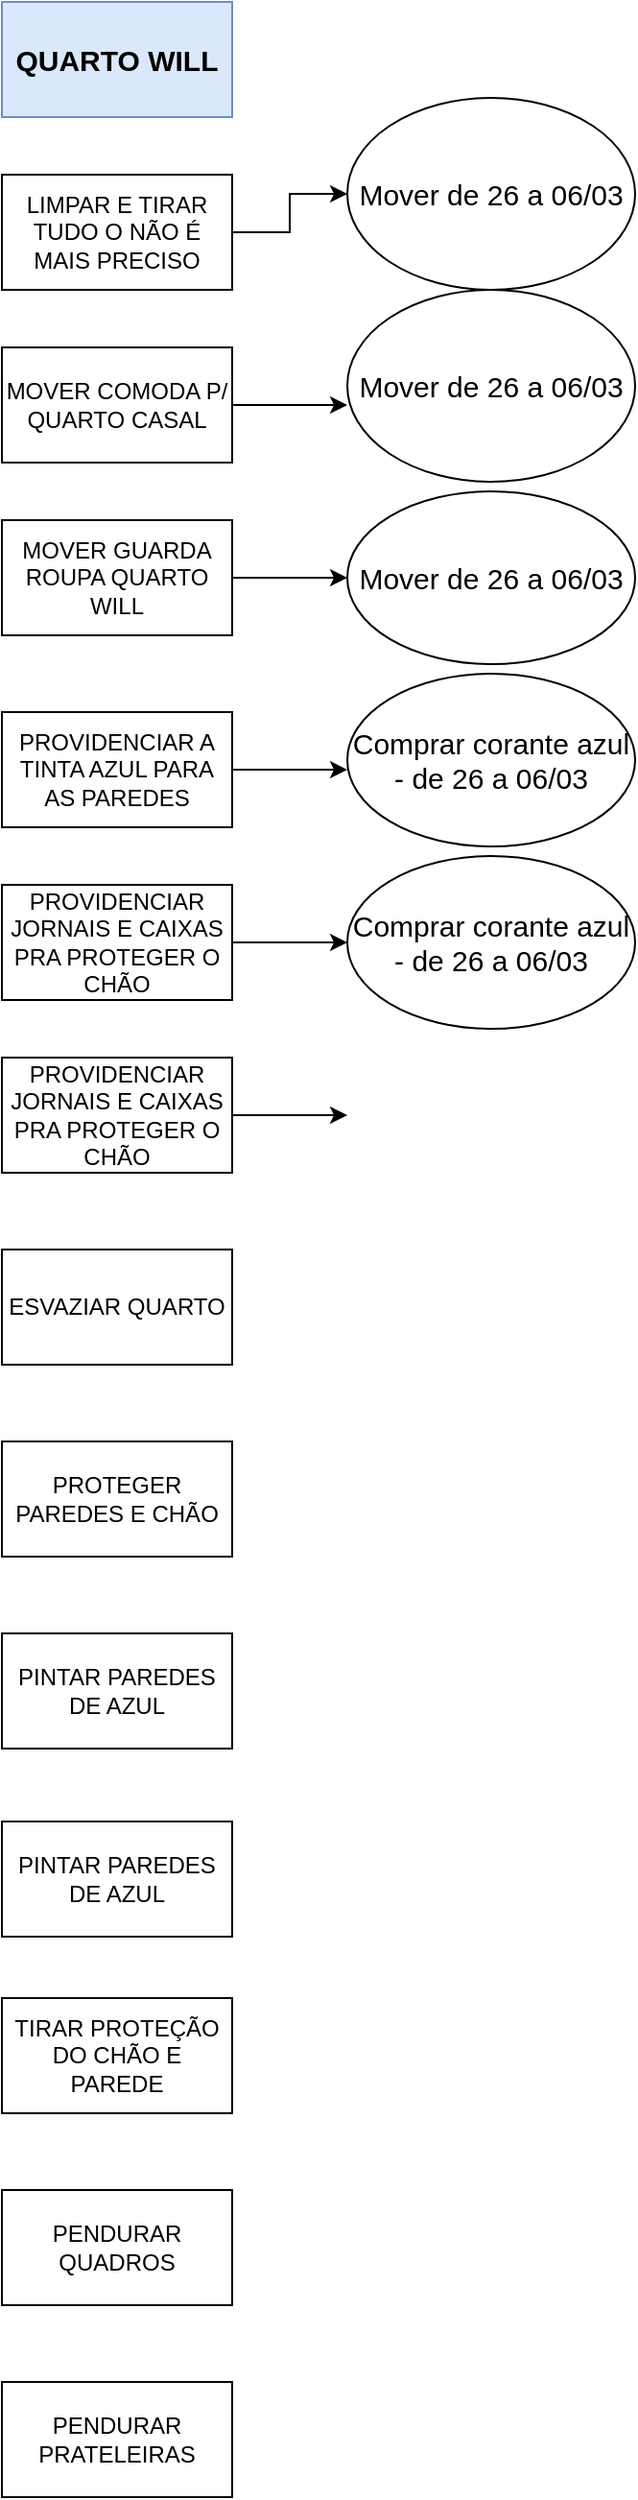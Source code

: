 <mxfile version="12.7.6" type="github"><diagram id="C5RBs43oDa-KdzZeNtuy" name="Page-1"><mxGraphModel dx="782" dy="-809" grid="1" gridSize="10" guides="1" tooltips="1" connect="1" arrows="1" fold="1" page="1" pageScale="1" pageWidth="827" pageHeight="1169" math="0" shadow="0"><root><mxCell id="WIyWlLk6GJQsqaUBKTNV-0"/><mxCell id="WIyWlLk6GJQsqaUBKTNV-1" parent="WIyWlLk6GJQsqaUBKTNV-0"/><mxCell id="wQS6HRR44leq0847GH6k-0" value="QUARTO WILL" style="rounded=0;whiteSpace=wrap;html=1;fillColor=#dae8fc;strokeColor=#6c8ebf;fontStyle=1;fontSize=15;" vertex="1" parent="WIyWlLk6GJQsqaUBKTNV-1"><mxGeometry x="340" y="1180" width="120" height="60" as="geometry"/></mxCell><mxCell id="wQS6HRR44leq0847GH6k-16" style="edgeStyle=orthogonalEdgeStyle;rounded=0;orthogonalLoop=1;jettySize=auto;html=1;exitX=1;exitY=0.5;exitDx=0;exitDy=0;fontSize=15;entryX=0;entryY=0.5;entryDx=0;entryDy=0;" edge="1" parent="WIyWlLk6GJQsqaUBKTNV-1" source="wQS6HRR44leq0847GH6k-1" target="wQS6HRR44leq0847GH6k-24"><mxGeometry relative="1" as="geometry"><mxPoint x="520" y="1300" as="targetPoint"/></mxGeometry></mxCell><mxCell id="wQS6HRR44leq0847GH6k-1" value="LIMPAR E TIRAR TUDO O NÃO É MAIS PRECISO" style="rounded=0;whiteSpace=wrap;html=1;" vertex="1" parent="WIyWlLk6GJQsqaUBKTNV-1"><mxGeometry x="340" y="1270" width="120" height="60" as="geometry"/></mxCell><mxCell id="wQS6HRR44leq0847GH6k-17" style="edgeStyle=orthogonalEdgeStyle;rounded=0;orthogonalLoop=1;jettySize=auto;html=1;exitX=1;exitY=0.5;exitDx=0;exitDy=0;fontSize=15;" edge="1" parent="WIyWlLk6GJQsqaUBKTNV-1" source="wQS6HRR44leq0847GH6k-2"><mxGeometry relative="1" as="geometry"><mxPoint x="520" y="1390" as="targetPoint"/></mxGeometry></mxCell><mxCell id="wQS6HRR44leq0847GH6k-2" value="MOVER COMODA P/ QUARTO CASAL" style="rounded=0;whiteSpace=wrap;html=1;" vertex="1" parent="WIyWlLk6GJQsqaUBKTNV-1"><mxGeometry x="340" y="1360" width="120" height="60" as="geometry"/></mxCell><mxCell id="wQS6HRR44leq0847GH6k-18" style="edgeStyle=orthogonalEdgeStyle;rounded=0;orthogonalLoop=1;jettySize=auto;html=1;exitX=1;exitY=0.5;exitDx=0;exitDy=0;fontSize=15;" edge="1" parent="WIyWlLk6GJQsqaUBKTNV-1" source="wQS6HRR44leq0847GH6k-3"><mxGeometry relative="1" as="geometry"><mxPoint x="520" y="1480" as="targetPoint"/></mxGeometry></mxCell><mxCell id="wQS6HRR44leq0847GH6k-3" value="MOVER GUARDA ROUPA QUARTO WILL" style="rounded=0;whiteSpace=wrap;html=1;" vertex="1" parent="WIyWlLk6GJQsqaUBKTNV-1"><mxGeometry x="340" y="1450" width="120" height="60" as="geometry"/></mxCell><mxCell id="wQS6HRR44leq0847GH6k-19" style="edgeStyle=orthogonalEdgeStyle;rounded=0;orthogonalLoop=1;jettySize=auto;html=1;exitX=1;exitY=0.5;exitDx=0;exitDy=0;fontSize=15;" edge="1" parent="WIyWlLk6GJQsqaUBKTNV-1" source="wQS6HRR44leq0847GH6k-4"><mxGeometry relative="1" as="geometry"><mxPoint x="520" y="1580" as="targetPoint"/></mxGeometry></mxCell><mxCell id="wQS6HRR44leq0847GH6k-4" value="PROVIDENCIAR A TINTA AZUL PARA AS PAREDES" style="rounded=0;whiteSpace=wrap;html=1;" vertex="1" parent="WIyWlLk6GJQsqaUBKTNV-1"><mxGeometry x="340" y="1550" width="120" height="60" as="geometry"/></mxCell><mxCell id="wQS6HRR44leq0847GH6k-15" style="edgeStyle=orthogonalEdgeStyle;rounded=0;orthogonalLoop=1;jettySize=auto;html=1;exitX=1;exitY=0.5;exitDx=0;exitDy=0;fontSize=15;" edge="1" parent="WIyWlLk6GJQsqaUBKTNV-1" source="wQS6HRR44leq0847GH6k-5"><mxGeometry relative="1" as="geometry"><mxPoint x="520" y="1670" as="targetPoint"/></mxGeometry></mxCell><mxCell id="wQS6HRR44leq0847GH6k-5" value="PROVIDENCIAR JORNAIS E CAIXAS PRA PROTEGER O CHÃO" style="rounded=0;whiteSpace=wrap;html=1;" vertex="1" parent="WIyWlLk6GJQsqaUBKTNV-1"><mxGeometry x="340" y="1640" width="120" height="60" as="geometry"/></mxCell><mxCell id="wQS6HRR44leq0847GH6k-14" style="edgeStyle=orthogonalEdgeStyle;rounded=0;orthogonalLoop=1;jettySize=auto;html=1;fontSize=15;" edge="1" parent="WIyWlLk6GJQsqaUBKTNV-1" source="wQS6HRR44leq0847GH6k-6"><mxGeometry relative="1" as="geometry"><mxPoint x="520" y="1760" as="targetPoint"/></mxGeometry></mxCell><mxCell id="wQS6HRR44leq0847GH6k-6" value="PROVIDENCIAR JORNAIS E CAIXAS PRA PROTEGER O CHÃO" style="rounded=0;whiteSpace=wrap;html=1;" vertex="1" parent="WIyWlLk6GJQsqaUBKTNV-1"><mxGeometry x="340" y="1730" width="120" height="60" as="geometry"/></mxCell><mxCell id="wQS6HRR44leq0847GH6k-7" value="PROTEGER PAREDES E CHÃO" style="rounded=0;whiteSpace=wrap;html=1;" vertex="1" parent="WIyWlLk6GJQsqaUBKTNV-1"><mxGeometry x="340" y="1930" width="120" height="60" as="geometry"/></mxCell><mxCell id="wQS6HRR44leq0847GH6k-8" value="ESVAZIAR QUARTO" style="rounded=0;whiteSpace=wrap;html=1;" vertex="1" parent="WIyWlLk6GJQsqaUBKTNV-1"><mxGeometry x="340" y="1830" width="120" height="60" as="geometry"/></mxCell><mxCell id="wQS6HRR44leq0847GH6k-9" value="PINTAR PAREDES DE AZUL" style="rounded=0;whiteSpace=wrap;html=1;" vertex="1" parent="WIyWlLk6GJQsqaUBKTNV-1"><mxGeometry x="340" y="2030" width="120" height="60" as="geometry"/></mxCell><mxCell id="wQS6HRR44leq0847GH6k-10" value="TIRAR PROTEÇÃO DO CHÃO E PAREDE" style="rounded=0;whiteSpace=wrap;html=1;" vertex="1" parent="WIyWlLk6GJQsqaUBKTNV-1"><mxGeometry x="340" y="2220" width="120" height="60" as="geometry"/></mxCell><mxCell id="wQS6HRR44leq0847GH6k-11" value="PENDURAR QUADROS" style="rounded=0;whiteSpace=wrap;html=1;" vertex="1" parent="WIyWlLk6GJQsqaUBKTNV-1"><mxGeometry x="340" y="2320" width="120" height="60" as="geometry"/></mxCell><mxCell id="wQS6HRR44leq0847GH6k-12" value="PINTAR PAREDES DE AZUL" style="rounded=0;whiteSpace=wrap;html=1;" vertex="1" parent="WIyWlLk6GJQsqaUBKTNV-1"><mxGeometry x="340" y="2128" width="120" height="60" as="geometry"/></mxCell><mxCell id="wQS6HRR44leq0847GH6k-13" value="PENDURAR PRATELEIRAS" style="rounded=0;whiteSpace=wrap;html=1;" vertex="1" parent="WIyWlLk6GJQsqaUBKTNV-1"><mxGeometry x="340" y="2420" width="120" height="60" as="geometry"/></mxCell><mxCell id="wQS6HRR44leq0847GH6k-21" value="Mover de 26 a 06/03" style="ellipse;whiteSpace=wrap;html=1;fontSize=15;" vertex="1" parent="WIyWlLk6GJQsqaUBKTNV-1"><mxGeometry x="520" y="1435" width="150" height="90" as="geometry"/></mxCell><mxCell id="wQS6HRR44leq0847GH6k-22" value="Mover de 26 a 06/03" style="ellipse;whiteSpace=wrap;html=1;fontSize=15;" vertex="1" parent="WIyWlLk6GJQsqaUBKTNV-1"><mxGeometry x="520" y="1330" width="150" height="100" as="geometry"/></mxCell><mxCell id="wQS6HRR44leq0847GH6k-23" value="Comprar corante azul - de 26 a 06/03" style="ellipse;whiteSpace=wrap;html=1;fontSize=15;" vertex="1" parent="WIyWlLk6GJQsqaUBKTNV-1"><mxGeometry x="520" y="1530" width="150" height="90" as="geometry"/></mxCell><mxCell id="wQS6HRR44leq0847GH6k-24" value="Mover de 26 a 06/03" style="ellipse;whiteSpace=wrap;html=1;fontSize=15;" vertex="1" parent="WIyWlLk6GJQsqaUBKTNV-1"><mxGeometry x="520" y="1230" width="150" height="100" as="geometry"/></mxCell><mxCell id="wQS6HRR44leq0847GH6k-28" value="Comprar corante azul - de 26 a 06/03" style="ellipse;whiteSpace=wrap;html=1;fontSize=15;" vertex="1" parent="WIyWlLk6GJQsqaUBKTNV-1"><mxGeometry x="520" y="1625" width="150" height="90" as="geometry"/></mxCell></root></mxGraphModel></diagram></mxfile>